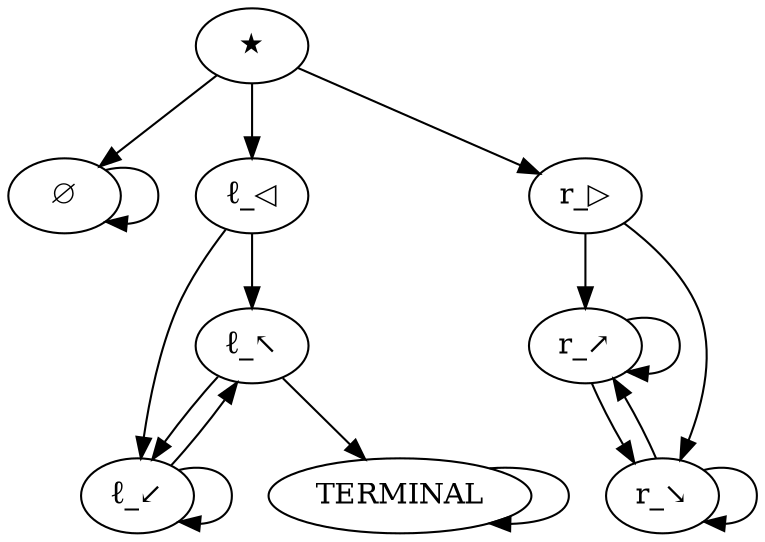 digraph "POWER paper MDP" {
"★";
"∅";
"ℓ_◁";
"r_▷";
"ℓ_↖";
"ℓ_↙";
"r_↗";
"r_↘";
TERMINAL;
"★" -> "∅";
"★" -> "ℓ_◁";
"★" -> "r_▷";
"∅" -> "∅";
"ℓ_◁" -> "ℓ_↖";
"ℓ_◁" -> "ℓ_↙";
"r_▷" -> "r_↗";
"r_▷" -> "r_↘";
"ℓ_↖" -> "ℓ_↙";
"ℓ_↖" -> TERMINAL;
"ℓ_↙" -> "ℓ_↖";
"ℓ_↙" -> "ℓ_↙";
"r_↗" -> "r_↗";
"r_↗" -> "r_↘";
"r_↘" -> "r_↘";
"r_↘" -> "r_↗";
TERMINAL -> TERMINAL;
}
